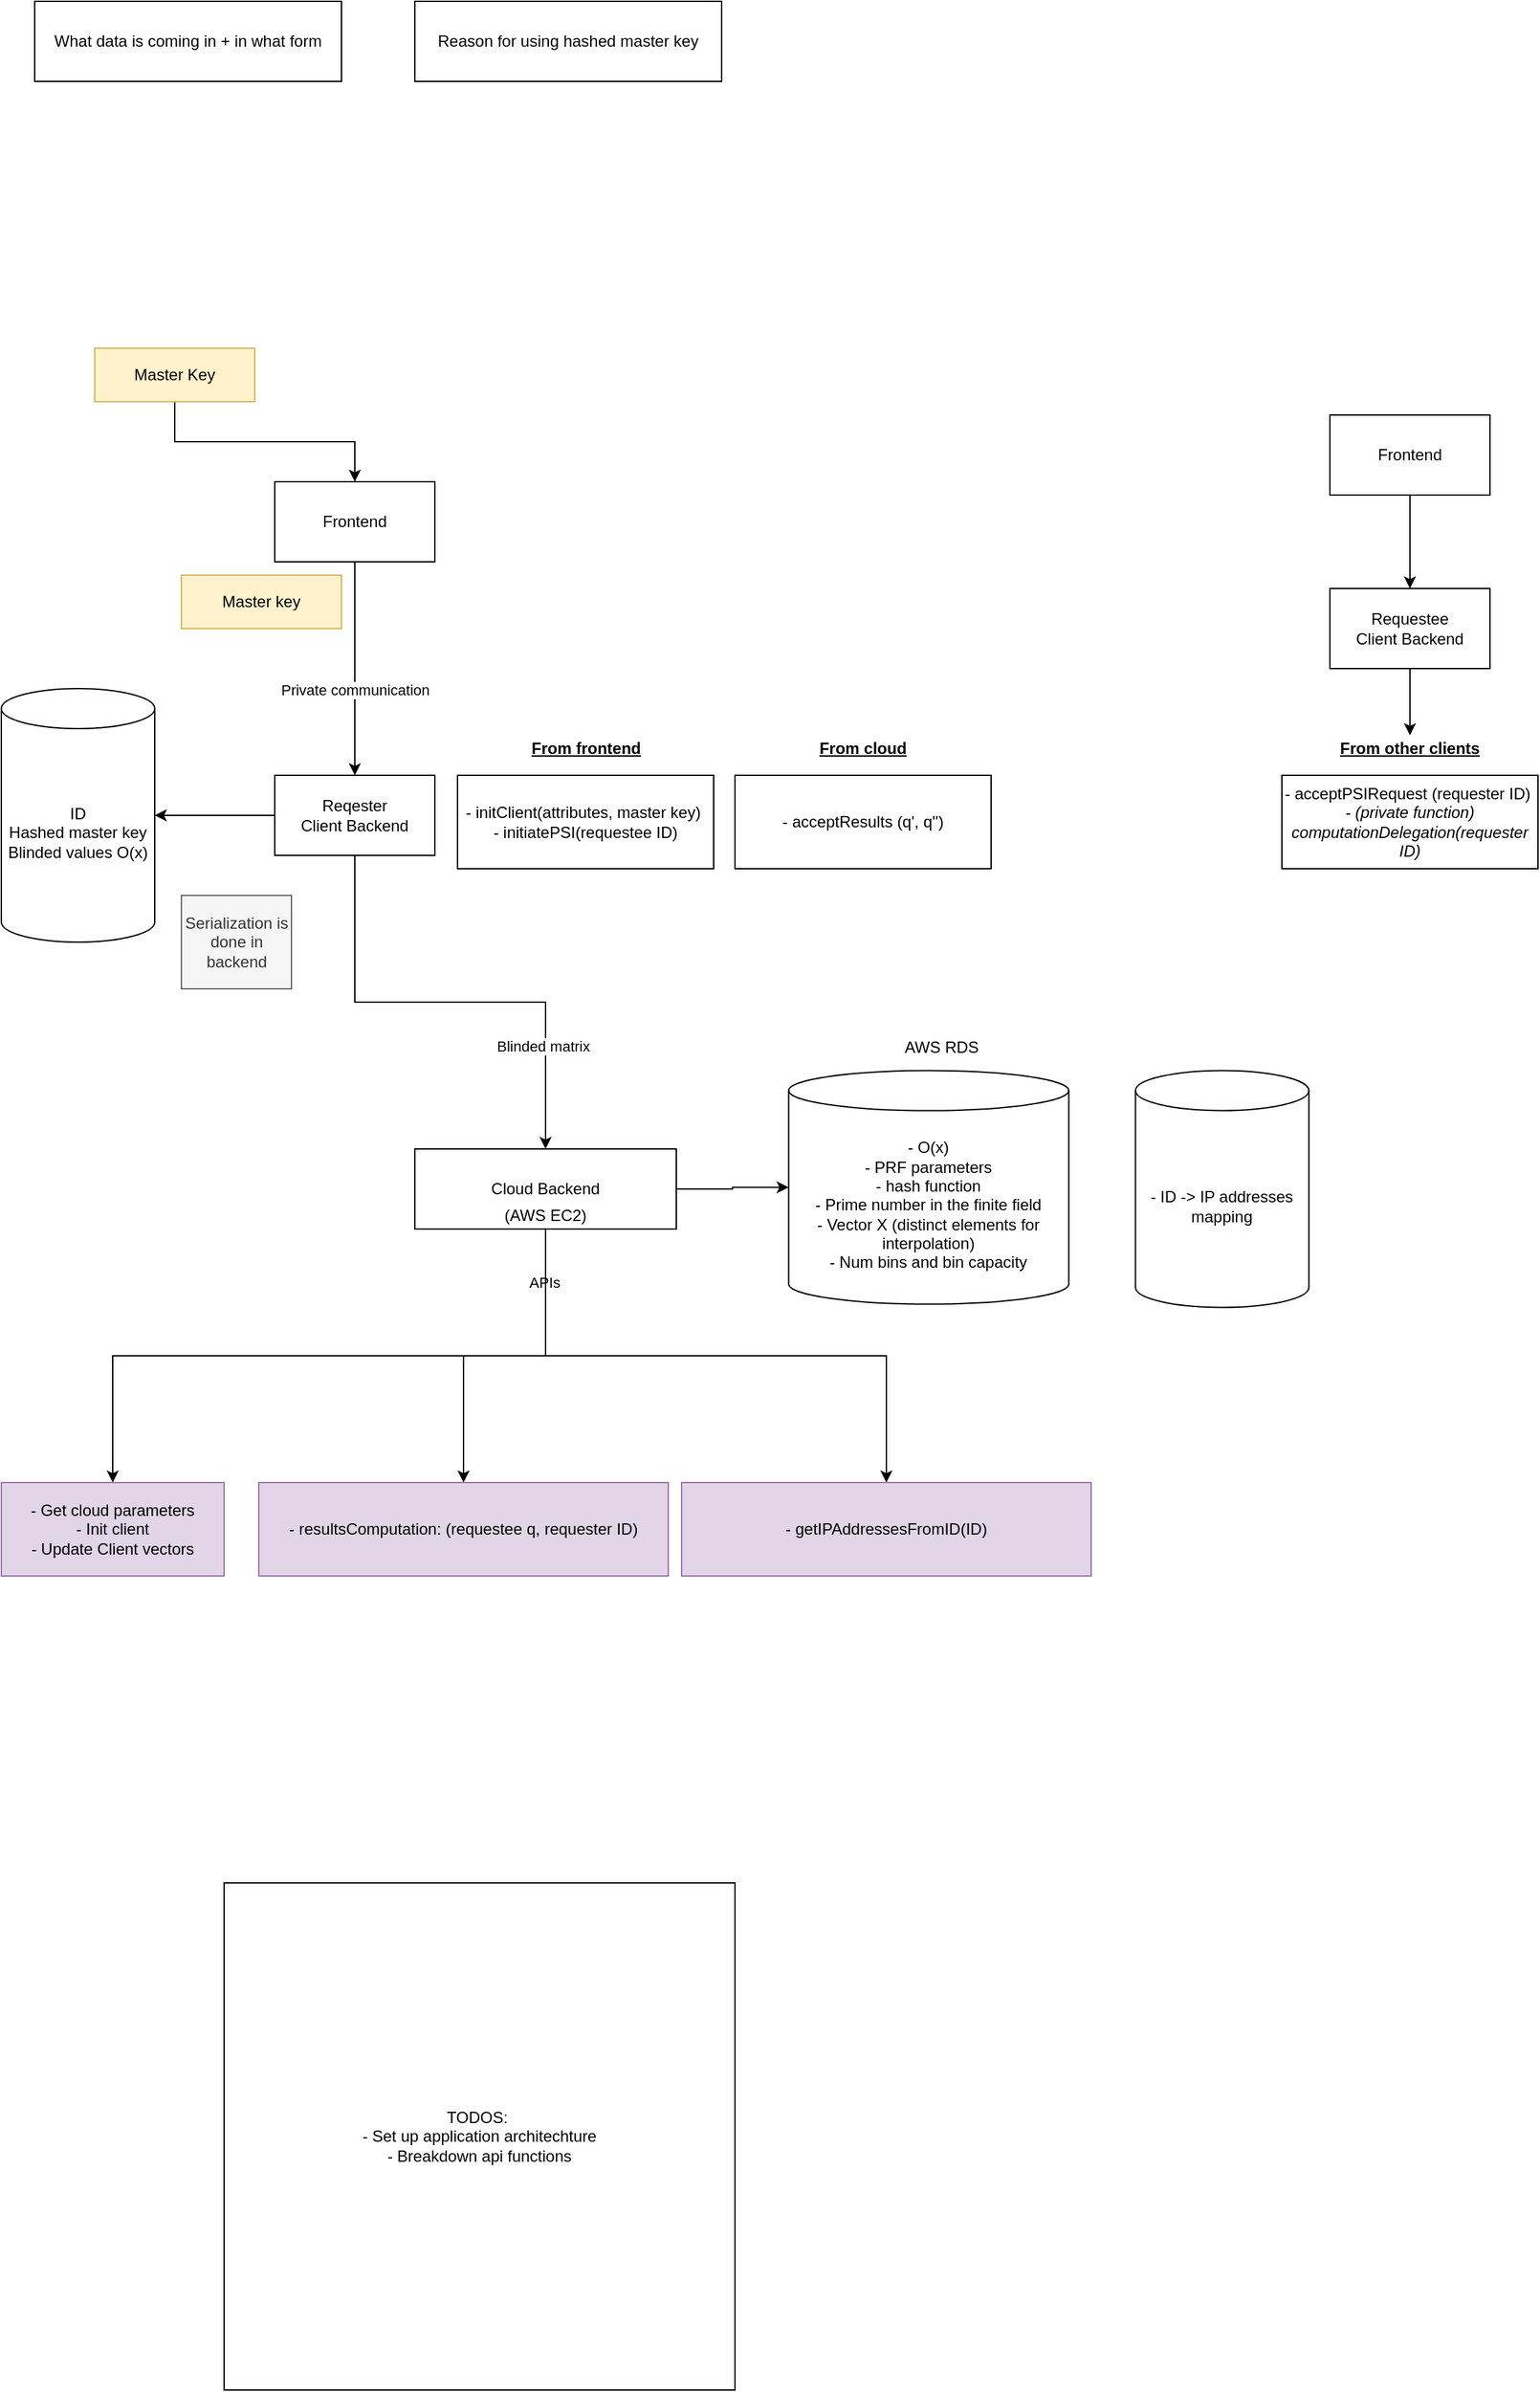 <mxfile version="14.2.5" type="github">
  <diagram id="sg7tB17aaq7wur9kiQ06" name="Page-1">
    <mxGraphModel dx="1426" dy="1995" grid="1" gridSize="10" guides="1" tooltips="1" connect="1" arrows="1" fold="1" page="1" pageScale="1" pageWidth="827" pageHeight="1169" math="0" shadow="0">
      <root>
        <mxCell id="0" />
        <mxCell id="1" parent="0" />
        <mxCell id="FWf6aFP_6VqxnxolcwkM-1" value="What data is coming in + in what form" style="rounded=0;whiteSpace=wrap;html=1;" vertex="1" parent="1">
          <mxGeometry x="35" y="-200" width="230" height="60" as="geometry" />
        </mxCell>
        <mxCell id="FWf6aFP_6VqxnxolcwkM-2" value="Serialization is done in backend" style="rounded=0;whiteSpace=wrap;html=1;fillColor=#f5f5f5;strokeColor=#666666;fontColor=#333333;" vertex="1" parent="1">
          <mxGeometry x="145" y="470" width="82.5" height="70" as="geometry" />
        </mxCell>
        <mxCell id="FWf6aFP_6VqxnxolcwkM-19" style="edgeStyle=orthogonalEdgeStyle;rounded=0;orthogonalLoop=1;jettySize=auto;html=1;exitX=0.5;exitY=1;exitDx=0;exitDy=0;entryX=0.5;entryY=0;entryDx=0;entryDy=0;" edge="1" parent="1" source="FWf6aFP_6VqxnxolcwkM-3" target="FWf6aFP_6VqxnxolcwkM-7">
          <mxGeometry relative="1" as="geometry" />
        </mxCell>
        <mxCell id="FWf6aFP_6VqxnxolcwkM-47" value="Private communication" style="edgeLabel;html=1;align=center;verticalAlign=middle;resizable=0;points=[];" vertex="1" connectable="0" parent="FWf6aFP_6VqxnxolcwkM-19">
          <mxGeometry x="-0.145" y="-1" relative="1" as="geometry">
            <mxPoint x="1" y="26.76" as="offset" />
          </mxGeometry>
        </mxCell>
        <mxCell id="FWf6aFP_6VqxnxolcwkM-3" value="Frontend" style="rounded=0;whiteSpace=wrap;html=1;" vertex="1" parent="1">
          <mxGeometry x="215" y="160" width="120" height="60" as="geometry" />
        </mxCell>
        <mxCell id="FWf6aFP_6VqxnxolcwkM-28" style="edgeStyle=orthogonalEdgeStyle;rounded=0;orthogonalLoop=1;jettySize=auto;html=1;exitX=1;exitY=0.5;exitDx=0;exitDy=0;entryX=0;entryY=0.5;entryDx=0;entryDy=0;entryPerimeter=0;" edge="1" parent="1" source="FWf6aFP_6VqxnxolcwkM-4" target="FWf6aFP_6VqxnxolcwkM-23">
          <mxGeometry relative="1" as="geometry" />
        </mxCell>
        <mxCell id="FWf6aFP_6VqxnxolcwkM-4" value="Cloud Backend" style="rounded=0;whiteSpace=wrap;html=1;" vertex="1" parent="1">
          <mxGeometry x="320" y="660" width="196" height="60" as="geometry" />
        </mxCell>
        <mxCell id="FWf6aFP_6VqxnxolcwkM-32" style="edgeStyle=orthogonalEdgeStyle;rounded=0;orthogonalLoop=1;jettySize=auto;html=1;exitX=0.5;exitY=1;exitDx=0;exitDy=0;" edge="1" parent="1" source="FWf6aFP_6VqxnxolcwkM-5" target="FWf6aFP_6VqxnxolcwkM-29">
          <mxGeometry relative="1" as="geometry" />
        </mxCell>
        <mxCell id="FWf6aFP_6VqxnxolcwkM-33" style="edgeStyle=orthogonalEdgeStyle;rounded=0;orthogonalLoop=1;jettySize=auto;html=1;exitX=0.5;exitY=1;exitDx=0;exitDy=0;" edge="1" parent="1" source="FWf6aFP_6VqxnxolcwkM-5" target="FWf6aFP_6VqxnxolcwkM-30">
          <mxGeometry relative="1" as="geometry" />
        </mxCell>
        <mxCell id="FWf6aFP_6VqxnxolcwkM-34" value="APIs" style="edgeLabel;html=1;align=center;verticalAlign=middle;resizable=0;points=[];" vertex="1" connectable="0" parent="FWf6aFP_6VqxnxolcwkM-33">
          <mxGeometry x="-0.682" y="-1" relative="1" as="geometry">
            <mxPoint as="offset" />
          </mxGeometry>
        </mxCell>
        <mxCell id="FWf6aFP_6VqxnxolcwkM-43" style="edgeStyle=orthogonalEdgeStyle;rounded=0;orthogonalLoop=1;jettySize=auto;html=1;exitX=0.5;exitY=1;exitDx=0;exitDy=0;entryX=0.5;entryY=0;entryDx=0;entryDy=0;" edge="1" parent="1" source="FWf6aFP_6VqxnxolcwkM-5" target="FWf6aFP_6VqxnxolcwkM-42">
          <mxGeometry relative="1" as="geometry" />
        </mxCell>
        <mxCell id="FWf6aFP_6VqxnxolcwkM-5" value="(AWS EC2)" style="text;html=1;strokeColor=none;fillColor=none;align=center;verticalAlign=middle;whiteSpace=wrap;rounded=0;" vertex="1" parent="1">
          <mxGeometry x="373" y="700" width="90" height="20" as="geometry" />
        </mxCell>
        <mxCell id="FWf6aFP_6VqxnxolcwkM-12" style="edgeStyle=orthogonalEdgeStyle;rounded=0;orthogonalLoop=1;jettySize=auto;html=1;exitX=0.5;exitY=1;exitDx=0;exitDy=0;" edge="1" parent="1" source="FWf6aFP_6VqxnxolcwkM-7" target="FWf6aFP_6VqxnxolcwkM-4">
          <mxGeometry relative="1" as="geometry" />
        </mxCell>
        <mxCell id="FWf6aFP_6VqxnxolcwkM-17" value="Blinded matrix" style="edgeLabel;html=1;align=center;verticalAlign=middle;resizable=0;points=[];" vertex="1" connectable="0" parent="FWf6aFP_6VqxnxolcwkM-12">
          <mxGeometry x="-0.397" y="-2" relative="1" as="geometry">
            <mxPoint x="143" y="33" as="offset" />
          </mxGeometry>
        </mxCell>
        <mxCell id="FWf6aFP_6VqxnxolcwkM-25" style="edgeStyle=orthogonalEdgeStyle;rounded=0;orthogonalLoop=1;jettySize=auto;html=1;exitX=0;exitY=0.5;exitDx=0;exitDy=0;entryX=1;entryY=0.5;entryDx=0;entryDy=0;entryPerimeter=0;" edge="1" parent="1" source="FWf6aFP_6VqxnxolcwkM-7" target="FWf6aFP_6VqxnxolcwkM-20">
          <mxGeometry relative="1" as="geometry" />
        </mxCell>
        <mxCell id="FWf6aFP_6VqxnxolcwkM-7" value="Reqester&lt;br&gt;Client Backend" style="rounded=0;whiteSpace=wrap;html=1;" vertex="1" parent="1">
          <mxGeometry x="215" y="380" width="120" height="60" as="geometry" />
        </mxCell>
        <mxCell id="FWf6aFP_6VqxnxolcwkM-18" value="Master key" style="rounded=0;whiteSpace=wrap;html=1;fillColor=#fff2cc;strokeColor=#d6b656;" vertex="1" parent="1">
          <mxGeometry x="145" y="230" width="120" height="40" as="geometry" />
        </mxCell>
        <mxCell id="FWf6aFP_6VqxnxolcwkM-20" value="ID&lt;br&gt;Hashed master key&lt;br&gt;Blinded values O(x)" style="shape=cylinder3;whiteSpace=wrap;html=1;boundedLbl=1;backgroundOutline=1;size=15;" vertex="1" parent="1">
          <mxGeometry x="10" y="315" width="115.01" height="190" as="geometry" />
        </mxCell>
        <mxCell id="FWf6aFP_6VqxnxolcwkM-22" style="edgeStyle=orthogonalEdgeStyle;rounded=0;orthogonalLoop=1;jettySize=auto;html=1;exitX=0.5;exitY=1;exitDx=0;exitDy=0;" edge="1" parent="1" source="FWf6aFP_6VqxnxolcwkM-21" target="FWf6aFP_6VqxnxolcwkM-3">
          <mxGeometry relative="1" as="geometry" />
        </mxCell>
        <mxCell id="FWf6aFP_6VqxnxolcwkM-21" value="Master Key" style="rounded=0;whiteSpace=wrap;html=1;fillColor=#fff2cc;strokeColor=#d6b656;" vertex="1" parent="1">
          <mxGeometry x="80.0" y="60" width="120" height="40" as="geometry" />
        </mxCell>
        <mxCell id="FWf6aFP_6VqxnxolcwkM-23" value="- O(x)&lt;br&gt;- PRF parameters&lt;br&gt;- hash function&lt;br&gt;- Prime number in the finite field&lt;br&gt;- Vector X (distinct elements for interpolation)&lt;br&gt;- Num bins and bin capacity" style="shape=cylinder3;whiteSpace=wrap;html=1;boundedLbl=1;backgroundOutline=1;size=15;" vertex="1" parent="1">
          <mxGeometry x="600.25" y="601.25" width="210" height="175" as="geometry" />
        </mxCell>
        <mxCell id="FWf6aFP_6VqxnxolcwkM-24" value="Reason for using hashed master key" style="rounded=0;whiteSpace=wrap;html=1;" vertex="1" parent="1">
          <mxGeometry x="320" y="-200" width="230" height="60" as="geometry" />
        </mxCell>
        <mxCell id="FWf6aFP_6VqxnxolcwkM-29" value="- Get cloud parameters&lt;br&gt;- Init client&lt;br&gt;- Update Client vectors" style="rounded=0;whiteSpace=wrap;html=1;fillColor=#e1d5e7;strokeColor=#9673a6;" vertex="1" parent="1">
          <mxGeometry x="10" y="910" width="167" height="70" as="geometry" />
        </mxCell>
        <mxCell id="FWf6aFP_6VqxnxolcwkM-30" value="- resultsComputation: (requestee q, requester ID)" style="rounded=0;whiteSpace=wrap;html=1;fillColor=#e1d5e7;strokeColor=#9673a6;" vertex="1" parent="1">
          <mxGeometry x="203" y="910" width="307" height="70" as="geometry" />
        </mxCell>
        <mxCell id="FWf6aFP_6VqxnxolcwkM-31" value="- initClient(attributes, master key)&amp;nbsp;&lt;br&gt;- initiatePSI(requestee ID)" style="rounded=0;whiteSpace=wrap;html=1;" vertex="1" parent="1">
          <mxGeometry x="352" y="380" width="192" height="70" as="geometry" />
        </mxCell>
        <mxCell id="FWf6aFP_6VqxnxolcwkM-35" value="&lt;b&gt;&lt;u&gt;From frontend&lt;/u&gt;&lt;/b&gt;" style="text;html=1;strokeColor=none;fillColor=none;align=center;verticalAlign=middle;whiteSpace=wrap;rounded=0;" vertex="1" parent="1">
          <mxGeometry x="400.5" y="350" width="95" height="20" as="geometry" />
        </mxCell>
        <mxCell id="FWf6aFP_6VqxnxolcwkM-36" value="- acceptPSIRequest (requester ID)&amp;nbsp;&lt;br&gt;&lt;i&gt;- (private function) computationDelegation(requester ID)&lt;/i&gt;" style="rounded=0;whiteSpace=wrap;html=1;" vertex="1" parent="1">
          <mxGeometry x="970" y="380" width="192" height="70" as="geometry" />
        </mxCell>
        <mxCell id="FWf6aFP_6VqxnxolcwkM-37" value="&lt;b&gt;&lt;u&gt;From other clients&lt;/u&gt;&lt;/b&gt;" style="text;html=1;strokeColor=none;fillColor=none;align=center;verticalAlign=middle;whiteSpace=wrap;rounded=0;" vertex="1" parent="1">
          <mxGeometry x="990.25" y="350" width="151.5" height="20" as="geometry" />
        </mxCell>
        <mxCell id="FWf6aFP_6VqxnxolcwkM-38" value="- acceptResults (q&#39;, q&#39;&#39;)" style="rounded=0;whiteSpace=wrap;html=1;" vertex="1" parent="1">
          <mxGeometry x="560" y="380" width="192" height="70" as="geometry" />
        </mxCell>
        <mxCell id="FWf6aFP_6VqxnxolcwkM-39" value="&lt;b&gt;&lt;u&gt;From cloud&lt;/u&gt;&lt;/b&gt;" style="text;html=1;strokeColor=none;fillColor=none;align=center;verticalAlign=middle;whiteSpace=wrap;rounded=0;" vertex="1" parent="1">
          <mxGeometry x="580.25" y="350" width="151.5" height="20" as="geometry" />
        </mxCell>
        <mxCell id="FWf6aFP_6VqxnxolcwkM-46" style="edgeStyle=orthogonalEdgeStyle;rounded=0;orthogonalLoop=1;jettySize=auto;html=1;exitX=0.5;exitY=1;exitDx=0;exitDy=0;entryX=0.5;entryY=0;entryDx=0;entryDy=0;" edge="1" parent="1" source="FWf6aFP_6VqxnxolcwkM-40" target="FWf6aFP_6VqxnxolcwkM-37">
          <mxGeometry relative="1" as="geometry" />
        </mxCell>
        <mxCell id="FWf6aFP_6VqxnxolcwkM-40" value="Requestee&lt;br&gt;Client Backend" style="rounded=0;whiteSpace=wrap;html=1;" vertex="1" parent="1">
          <mxGeometry x="1006" y="240" width="120" height="60" as="geometry" />
        </mxCell>
        <mxCell id="FWf6aFP_6VqxnxolcwkM-41" value="- ID -&amp;gt; IP addresses mapping" style="shape=cylinder3;whiteSpace=wrap;html=1;boundedLbl=1;backgroundOutline=1;size=15;" vertex="1" parent="1">
          <mxGeometry x="860.25" y="601.25" width="130" height="177.5" as="geometry" />
        </mxCell>
        <mxCell id="FWf6aFP_6VqxnxolcwkM-42" value="- getIPAddressesFromID(ID)" style="rounded=0;whiteSpace=wrap;html=1;fillColor=#e1d5e7;strokeColor=#9673a6;" vertex="1" parent="1">
          <mxGeometry x="520" y="910" width="307" height="70" as="geometry" />
        </mxCell>
        <mxCell id="FWf6aFP_6VqxnxolcwkM-45" style="edgeStyle=orthogonalEdgeStyle;rounded=0;orthogonalLoop=1;jettySize=auto;html=1;exitX=0.5;exitY=1;exitDx=0;exitDy=0;" edge="1" parent="1" source="FWf6aFP_6VqxnxolcwkM-44" target="FWf6aFP_6VqxnxolcwkM-40">
          <mxGeometry relative="1" as="geometry" />
        </mxCell>
        <mxCell id="FWf6aFP_6VqxnxolcwkM-44" value="Frontend" style="rounded=0;whiteSpace=wrap;html=1;" vertex="1" parent="1">
          <mxGeometry x="1006" y="110" width="120" height="60" as="geometry" />
        </mxCell>
        <mxCell id="FWf6aFP_6VqxnxolcwkM-48" value="TODOS:&amp;nbsp;&lt;br&gt;- Set up application architechture&lt;br&gt;- Breakdown api functions&lt;br&gt;" style="rounded=0;whiteSpace=wrap;html=1;" vertex="1" parent="1">
          <mxGeometry x="177" y="1210" width="383" height="380" as="geometry" />
        </mxCell>
        <mxCell id="FWf6aFP_6VqxnxolcwkM-49" value="AWS RDS" style="text;html=1;strokeColor=none;fillColor=none;align=center;verticalAlign=middle;whiteSpace=wrap;rounded=0;" vertex="1" parent="1">
          <mxGeometry x="650.25" y="574" width="130" height="20" as="geometry" />
        </mxCell>
      </root>
    </mxGraphModel>
  </diagram>
</mxfile>
